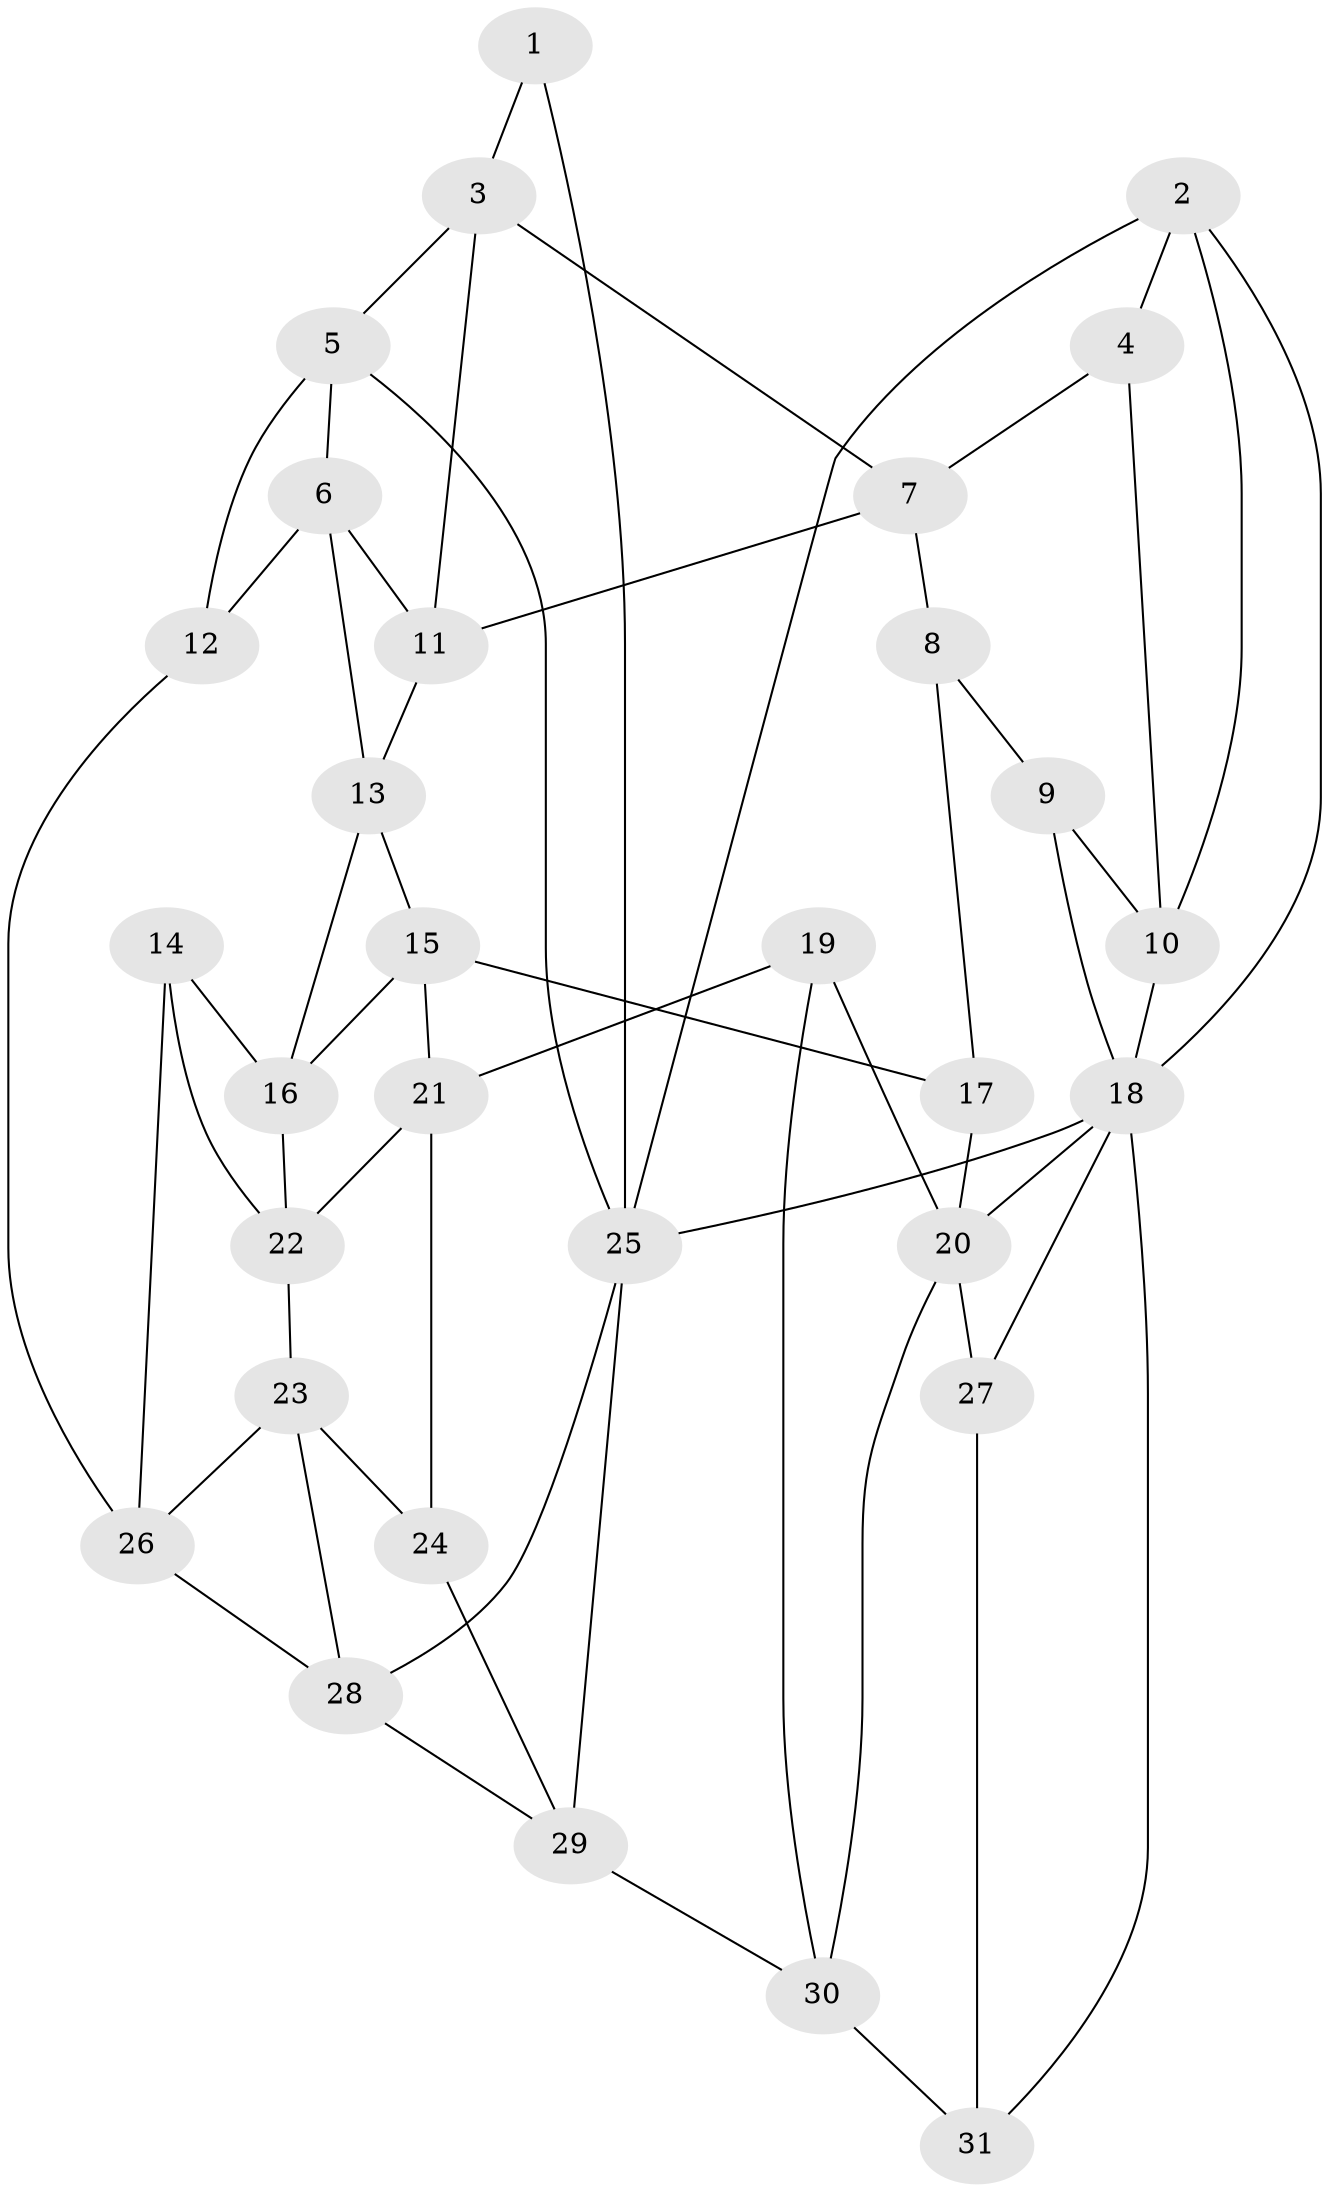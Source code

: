 // original degree distribution, {3: 0.03225806451612903, 5: 0.4838709677419355, 4: 0.25806451612903225, 6: 0.22580645161290322}
// Generated by graph-tools (version 1.1) at 2025/51/03/09/25 03:51:06]
// undirected, 31 vertices, 59 edges
graph export_dot {
graph [start="1"]
  node [color=gray90,style=filled];
  1;
  2;
  3;
  4;
  5;
  6;
  7;
  8;
  9;
  10;
  11;
  12;
  13;
  14;
  15;
  16;
  17;
  18;
  19;
  20;
  21;
  22;
  23;
  24;
  25;
  26;
  27;
  28;
  29;
  30;
  31;
  1 -- 3 [weight=1.0];
  1 -- 25 [weight=1.0];
  2 -- 4 [weight=1.0];
  2 -- 10 [weight=1.0];
  2 -- 18 [weight=1.0];
  2 -- 25 [weight=1.0];
  3 -- 5 [weight=1.0];
  3 -- 7 [weight=1.0];
  3 -- 11 [weight=1.0];
  4 -- 7 [weight=1.0];
  4 -- 10 [weight=1.0];
  5 -- 6 [weight=1.0];
  5 -- 12 [weight=1.0];
  5 -- 25 [weight=1.0];
  6 -- 11 [weight=1.0];
  6 -- 12 [weight=1.0];
  6 -- 13 [weight=1.0];
  7 -- 8 [weight=1.0];
  7 -- 11 [weight=1.0];
  8 -- 9 [weight=1.0];
  8 -- 17 [weight=2.0];
  9 -- 10 [weight=1.0];
  9 -- 18 [weight=1.0];
  10 -- 18 [weight=1.0];
  11 -- 13 [weight=1.0];
  12 -- 26 [weight=1.0];
  13 -- 15 [weight=1.0];
  13 -- 16 [weight=1.0];
  14 -- 16 [weight=1.0];
  14 -- 22 [weight=1.0];
  14 -- 26 [weight=1.0];
  15 -- 16 [weight=1.0];
  15 -- 17 [weight=1.0];
  15 -- 21 [weight=1.0];
  16 -- 22 [weight=1.0];
  17 -- 20 [weight=1.0];
  18 -- 20 [weight=1.0];
  18 -- 25 [weight=1.0];
  18 -- 27 [weight=1.0];
  18 -- 31 [weight=1.0];
  19 -- 20 [weight=1.0];
  19 -- 21 [weight=1.0];
  19 -- 30 [weight=1.0];
  20 -- 27 [weight=2.0];
  20 -- 30 [weight=1.0];
  21 -- 22 [weight=1.0];
  21 -- 24 [weight=1.0];
  22 -- 23 [weight=1.0];
  23 -- 24 [weight=1.0];
  23 -- 26 [weight=1.0];
  23 -- 28 [weight=1.0];
  24 -- 29 [weight=1.0];
  25 -- 28 [weight=1.0];
  25 -- 29 [weight=1.0];
  26 -- 28 [weight=1.0];
  27 -- 31 [weight=1.0];
  28 -- 29 [weight=1.0];
  29 -- 30 [weight=1.0];
  30 -- 31 [weight=1.0];
}
